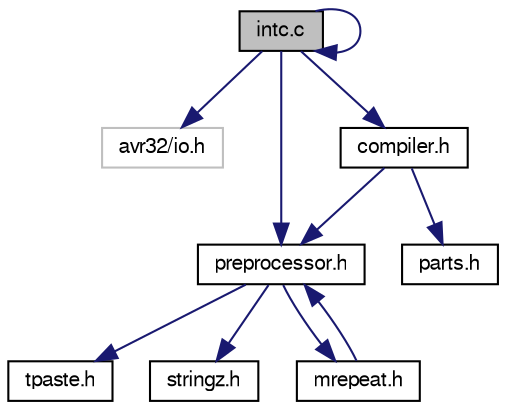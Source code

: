 digraph G
{
  edge [fontname="FreeSans",fontsize="10",labelfontname="FreeSans",labelfontsize="10"];
  node [fontname="FreeSans",fontsize="10",shape=record];
  Node1 [label="intc.c",height=0.2,width=0.4,color="black", fillcolor="grey75", style="filled" fontcolor="black"];
  Node1 -> Node2 [color="midnightblue",fontsize="10",style="solid",fontname="FreeSans"];
  Node2 [label="avr32/io.h",height=0.2,width=0.4,color="grey75", fillcolor="white", style="filled"];
  Node1 -> Node3 [color="midnightblue",fontsize="10",style="solid",fontname="FreeSans"];
  Node3 [label="compiler.h",height=0.2,width=0.4,color="black", fillcolor="white", style="filled",URL="$a00021.html",tooltip="Compiler file for AVR32."];
  Node3 -> Node4 [color="midnightblue",fontsize="10",style="solid",fontname="FreeSans"];
  Node4 [label="preprocessor.h",height=0.2,width=0.4,color="black", fillcolor="white", style="filled",URL="$a00037.html",tooltip="Preprocessor utils."];
  Node4 -> Node5 [color="midnightblue",fontsize="10",style="solid",fontname="FreeSans"];
  Node5 [label="tpaste.h",height=0.2,width=0.4,color="black", fillcolor="white", style="filled",URL="$a00046.html",tooltip="Preprocessor token pasting utils."];
  Node4 -> Node6 [color="midnightblue",fontsize="10",style="solid",fontname="FreeSans"];
  Node6 [label="stringz.h",height=0.2,width=0.4,color="black", fillcolor="white", style="filled",URL="$a00045.html",tooltip="Preprocessor stringizing utils."];
  Node4 -> Node7 [color="midnightblue",fontsize="10",style="solid",fontname="FreeSans"];
  Node7 [label="mrepeat.h",height=0.2,width=0.4,color="black", fillcolor="white", style="filled",URL="$a00031.html",tooltip="Preprocessor macro repeating utils."];
  Node7 -> Node4 [color="midnightblue",fontsize="10",style="solid",fontname="FreeSans"];
  Node3 -> Node8 [color="midnightblue",fontsize="10",style="solid",fontname="FreeSans"];
  Node8 [label="parts.h",height=0.2,width=0.4,color="black", fillcolor="white", style="filled",URL="$a00032.html",tooltip="Arch file for AVR32."];
  Node1 -> Node4 [color="midnightblue",fontsize="10",style="solid",fontname="FreeSans"];
  Node1 -> Node1 [color="midnightblue",fontsize="10",style="solid",fontname="FreeSans"];
}

